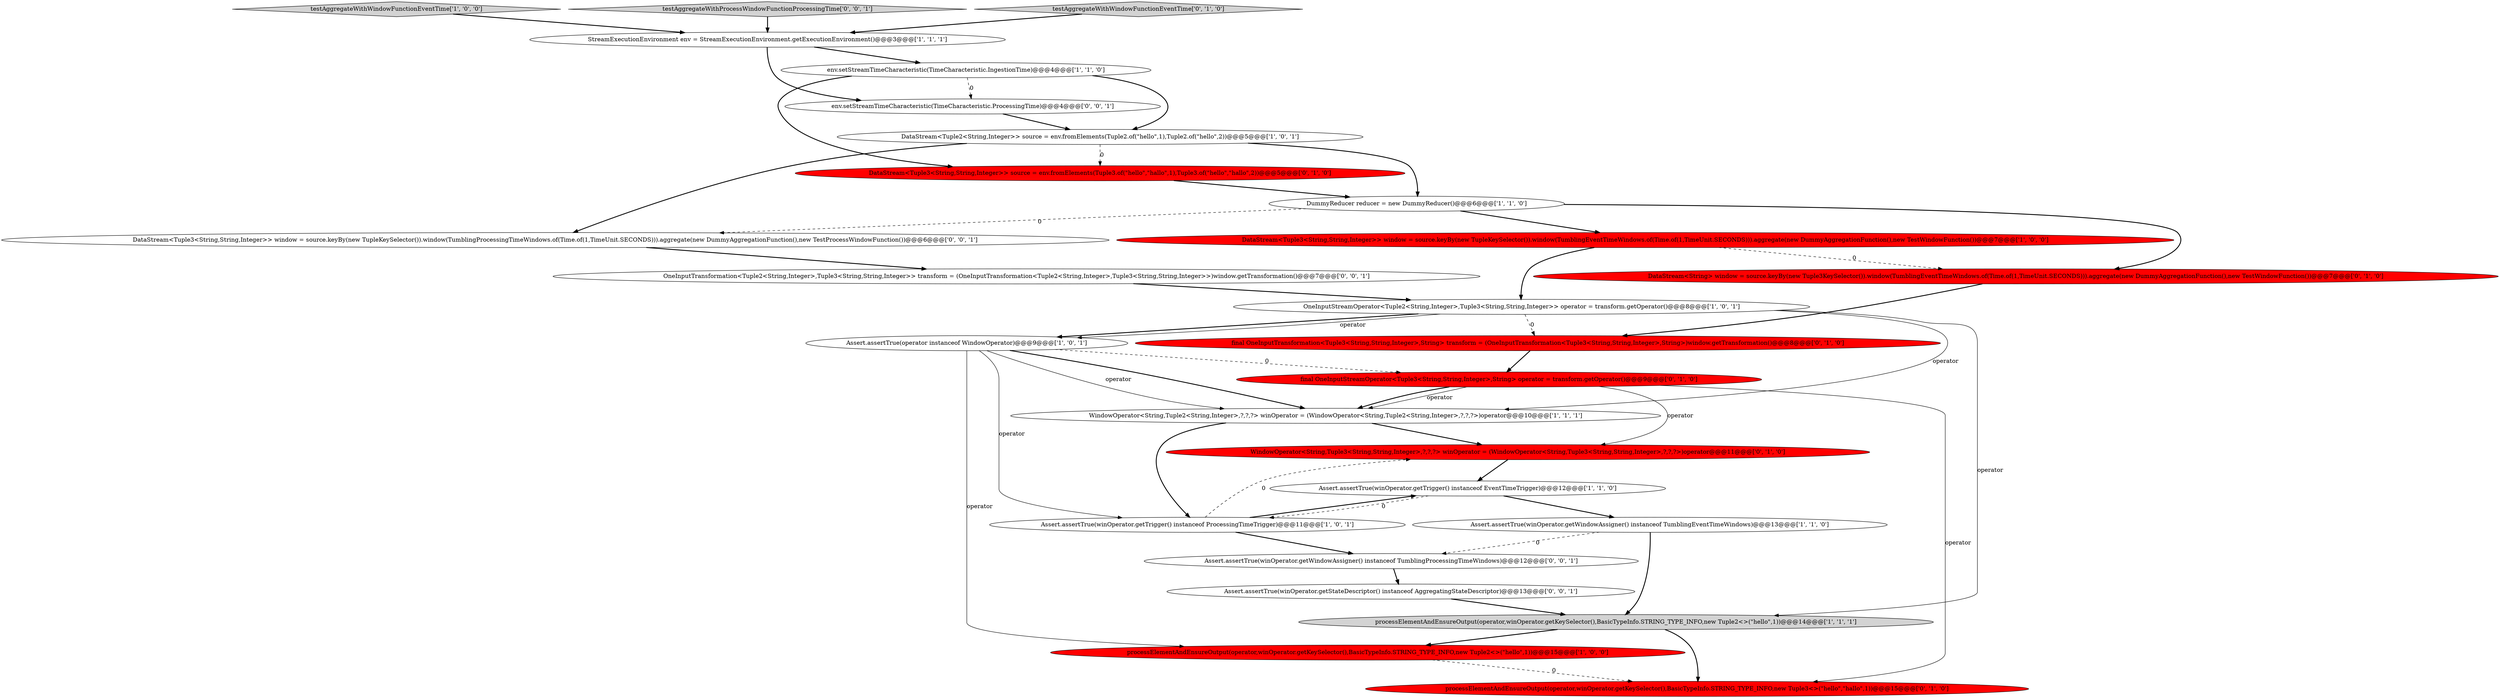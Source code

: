 digraph {
15 [style = filled, label = "DataStream<String> window = source.keyBy(new Tuple3KeySelector()).window(TumblingEventTimeWindows.of(Time.of(1,TimeUnit.SECONDS))).aggregate(new DummyAggregationFunction(),new TestWindowFunction())@@@7@@@['0', '1', '0']", fillcolor = red, shape = ellipse image = "AAA1AAABBB2BBB"];
6 [style = filled, label = "Assert.assertTrue(winOperator.getTrigger() instanceof EventTimeTrigger)@@@12@@@['1', '1', '0']", fillcolor = white, shape = ellipse image = "AAA0AAABBB1BBB"];
0 [style = filled, label = "DataStream<Tuple3<String,String,Integer>> window = source.keyBy(new TupleKeySelector()).window(TumblingEventTimeWindows.of(Time.of(1,TimeUnit.SECONDS))).aggregate(new DummyAggregationFunction(),new TestWindowFunction())@@@7@@@['1', '0', '0']", fillcolor = red, shape = ellipse image = "AAA1AAABBB1BBB"];
13 [style = filled, label = "Assert.assertTrue(operator instanceof WindowOperator)@@@9@@@['1', '0', '1']", fillcolor = white, shape = ellipse image = "AAA0AAABBB1BBB"];
11 [style = filled, label = "OneInputStreamOperator<Tuple2<String,Integer>,Tuple3<String,String,Integer>> operator = transform.getOperator()@@@8@@@['1', '0', '1']", fillcolor = white, shape = ellipse image = "AAA0AAABBB1BBB"];
14 [style = filled, label = "final OneInputTransformation<Tuple3<String,String,Integer>,String> transform = (OneInputTransformation<Tuple3<String,String,Integer>,String>)window.getTransformation()@@@8@@@['0', '1', '0']", fillcolor = red, shape = ellipse image = "AAA1AAABBB2BBB"];
5 [style = filled, label = "DummyReducer reducer = new DummyReducer()@@@6@@@['1', '1', '0']", fillcolor = white, shape = ellipse image = "AAA0AAABBB1BBB"];
10 [style = filled, label = "testAggregateWithWindowFunctionEventTime['1', '0', '0']", fillcolor = lightgray, shape = diamond image = "AAA0AAABBB1BBB"];
17 [style = filled, label = "processElementAndEnsureOutput(operator,winOperator.getKeySelector(),BasicTypeInfo.STRING_TYPE_INFO,new Tuple3<>(\"hello\",\"hallo\",1))@@@15@@@['0', '1', '0']", fillcolor = red, shape = ellipse image = "AAA1AAABBB2BBB"];
8 [style = filled, label = "WindowOperator<String,Tuple2<String,Integer>,?,?,?> winOperator = (WindowOperator<String,Tuple2<String,Integer>,?,?,?>)operator@@@10@@@['1', '1', '1']", fillcolor = white, shape = ellipse image = "AAA0AAABBB1BBB"];
25 [style = filled, label = "DataStream<Tuple3<String,String,Integer>> window = source.keyBy(new TupleKeySelector()).window(TumblingProcessingTimeWindows.of(Time.of(1,TimeUnit.SECONDS))).aggregate(new DummyAggregationFunction(),new TestProcessWindowFunction())@@@6@@@['0', '0', '1']", fillcolor = white, shape = ellipse image = "AAA0AAABBB3BBB"];
22 [style = filled, label = "OneInputTransformation<Tuple2<String,Integer>,Tuple3<String,String,Integer>> transform = (OneInputTransformation<Tuple2<String,Integer>,Tuple3<String,String,Integer>>)window.getTransformation()@@@7@@@['0', '0', '1']", fillcolor = white, shape = ellipse image = "AAA0AAABBB3BBB"];
21 [style = filled, label = "Assert.assertTrue(winOperator.getStateDescriptor() instanceof AggregatingStateDescriptor)@@@13@@@['0', '0', '1']", fillcolor = white, shape = ellipse image = "AAA0AAABBB3BBB"];
3 [style = filled, label = "env.setStreamTimeCharacteristic(TimeCharacteristic.IngestionTime)@@@4@@@['1', '1', '0']", fillcolor = white, shape = ellipse image = "AAA0AAABBB1BBB"];
18 [style = filled, label = "WindowOperator<String,Tuple3<String,String,Integer>,?,?,?> winOperator = (WindowOperator<String,Tuple3<String,String,Integer>,?,?,?>)operator@@@11@@@['0', '1', '0']", fillcolor = red, shape = ellipse image = "AAA1AAABBB2BBB"];
26 [style = filled, label = "Assert.assertTrue(winOperator.getWindowAssigner() instanceof TumblingProcessingTimeWindows)@@@12@@@['0', '0', '1']", fillcolor = white, shape = ellipse image = "AAA0AAABBB3BBB"];
7 [style = filled, label = "processElementAndEnsureOutput(operator,winOperator.getKeySelector(),BasicTypeInfo.STRING_TYPE_INFO,new Tuple2<>(\"hello\",1))@@@15@@@['1', '0', '0']", fillcolor = red, shape = ellipse image = "AAA1AAABBB1BBB"];
9 [style = filled, label = "Assert.assertTrue(winOperator.getWindowAssigner() instanceof TumblingEventTimeWindows)@@@13@@@['1', '1', '0']", fillcolor = white, shape = ellipse image = "AAA0AAABBB1BBB"];
24 [style = filled, label = "testAggregateWithProcessWindowFunctionProcessingTime['0', '0', '1']", fillcolor = lightgray, shape = diamond image = "AAA0AAABBB3BBB"];
20 [style = filled, label = "final OneInputStreamOperator<Tuple3<String,String,Integer>,String> operator = transform.getOperator()@@@9@@@['0', '1', '0']", fillcolor = red, shape = ellipse image = "AAA1AAABBB2BBB"];
19 [style = filled, label = "DataStream<Tuple3<String,String,Integer>> source = env.fromElements(Tuple3.of(\"hello\",\"hallo\",1),Tuple3.of(\"hello\",\"hallo\",2))@@@5@@@['0', '1', '0']", fillcolor = red, shape = ellipse image = "AAA1AAABBB2BBB"];
12 [style = filled, label = "DataStream<Tuple2<String,Integer>> source = env.fromElements(Tuple2.of(\"hello\",1),Tuple2.of(\"hello\",2))@@@5@@@['1', '0', '1']", fillcolor = white, shape = ellipse image = "AAA0AAABBB1BBB"];
23 [style = filled, label = "env.setStreamTimeCharacteristic(TimeCharacteristic.ProcessingTime)@@@4@@@['0', '0', '1']", fillcolor = white, shape = ellipse image = "AAA0AAABBB3BBB"];
16 [style = filled, label = "testAggregateWithWindowFunctionEventTime['0', '1', '0']", fillcolor = lightgray, shape = diamond image = "AAA0AAABBB2BBB"];
4 [style = filled, label = "Assert.assertTrue(winOperator.getTrigger() instanceof ProcessingTimeTrigger)@@@11@@@['1', '0', '1']", fillcolor = white, shape = ellipse image = "AAA0AAABBB1BBB"];
1 [style = filled, label = "StreamExecutionEnvironment env = StreamExecutionEnvironment.getExecutionEnvironment()@@@3@@@['1', '1', '1']", fillcolor = white, shape = ellipse image = "AAA0AAABBB1BBB"];
2 [style = filled, label = "processElementAndEnsureOutput(operator,winOperator.getKeySelector(),BasicTypeInfo.STRING_TYPE_INFO,new Tuple2<>(\"hello\",1))@@@14@@@['1', '1', '1']", fillcolor = lightgray, shape = ellipse image = "AAA0AAABBB1BBB"];
2->17 [style = bold, label=""];
4->18 [style = dashed, label="0"];
12->5 [style = bold, label=""];
15->14 [style = bold, label=""];
25->22 [style = bold, label=""];
4->6 [style = bold, label=""];
9->2 [style = bold, label=""];
7->17 [style = dashed, label="0"];
8->18 [style = bold, label=""];
13->20 [style = dashed, label="0"];
1->3 [style = bold, label=""];
4->26 [style = bold, label=""];
0->15 [style = dashed, label="0"];
0->11 [style = bold, label=""];
5->15 [style = bold, label=""];
5->25 [style = dashed, label="0"];
3->12 [style = bold, label=""];
13->8 [style = solid, label="operator"];
11->2 [style = solid, label="operator"];
1->23 [style = bold, label=""];
6->4 [style = dashed, label="0"];
20->17 [style = solid, label="operator"];
21->2 [style = bold, label=""];
26->21 [style = bold, label=""];
13->7 [style = solid, label="operator"];
3->23 [style = dashed, label="0"];
19->5 [style = bold, label=""];
20->8 [style = bold, label=""];
12->19 [style = dashed, label="0"];
5->0 [style = bold, label=""];
3->19 [style = bold, label=""];
18->6 [style = bold, label=""];
16->1 [style = bold, label=""];
12->25 [style = bold, label=""];
11->14 [style = dashed, label="0"];
11->13 [style = bold, label=""];
20->8 [style = solid, label="operator"];
11->8 [style = solid, label="operator"];
9->26 [style = dashed, label="0"];
23->12 [style = bold, label=""];
20->18 [style = solid, label="operator"];
8->4 [style = bold, label=""];
2->7 [style = bold, label=""];
13->8 [style = bold, label=""];
6->9 [style = bold, label=""];
24->1 [style = bold, label=""];
10->1 [style = bold, label=""];
13->4 [style = solid, label="operator"];
22->11 [style = bold, label=""];
14->20 [style = bold, label=""];
11->13 [style = solid, label="operator"];
}
